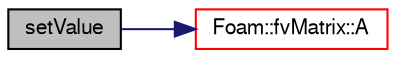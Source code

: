 digraph "setValue"
{
  bgcolor="transparent";
  edge [fontname="FreeSans",fontsize="10",labelfontname="FreeSans",labelfontsize="10"];
  node [fontname="FreeSans",fontsize="10",shape=record];
  rankdir="LR";
  Node693 [label="setValue",height=0.2,width=0.4,color="black", fillcolor="grey75", style="filled", fontcolor="black"];
  Node693 -> Node694 [color="midnightblue",fontsize="10",style="solid",fontname="FreeSans"];
  Node694 [label="Foam::fvMatrix::A",height=0.2,width=0.4,color="red",URL="$a22358.html#a0a5700c99b33f36165d0fbc6ba521bf3",tooltip="Return the central coefficient. "];
}
